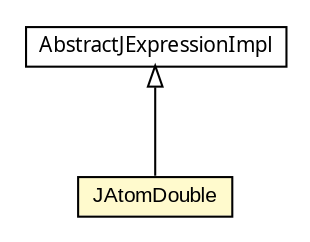 #!/usr/local/bin/dot
#
# Class diagram 
# Generated by UMLGraph version 5.1 (http://www.umlgraph.org/)
#

digraph G {
	edge [fontname="arial",fontsize=10,labelfontname="arial",labelfontsize=10];
	node [fontname="arial",fontsize=10,shape=plaintext];
	nodesep=0.25;
	ranksep=0.5;
	// com.helger.jcodemodel.JAtomDouble
	c7761 [label=<<table title="com.helger.jcodemodel.JAtomDouble" border="0" cellborder="1" cellspacing="0" cellpadding="2" port="p" bgcolor="lemonChiffon" href="./JAtomDouble.html">
		<tr><td><table border="0" cellspacing="0" cellpadding="1">
<tr><td align="center" balign="center"> JAtomDouble </td></tr>
		</table></td></tr>
		</table>>, fontname="arial", fontcolor="black", fontsize=10.0];
	// com.helger.jcodemodel.AbstractJExpressionImpl
	c7788 [label=<<table title="com.helger.jcodemodel.AbstractJExpressionImpl" border="0" cellborder="1" cellspacing="0" cellpadding="2" port="p" href="./AbstractJExpressionImpl.html">
		<tr><td><table border="0" cellspacing="0" cellpadding="1">
<tr><td align="center" balign="center"><font face="ariali"> AbstractJExpressionImpl </font></td></tr>
		</table></td></tr>
		</table>>, fontname="arial", fontcolor="black", fontsize=10.0];
	//com.helger.jcodemodel.JAtomDouble extends com.helger.jcodemodel.AbstractJExpressionImpl
	c7788:p -> c7761:p [dir=back,arrowtail=empty];
}

